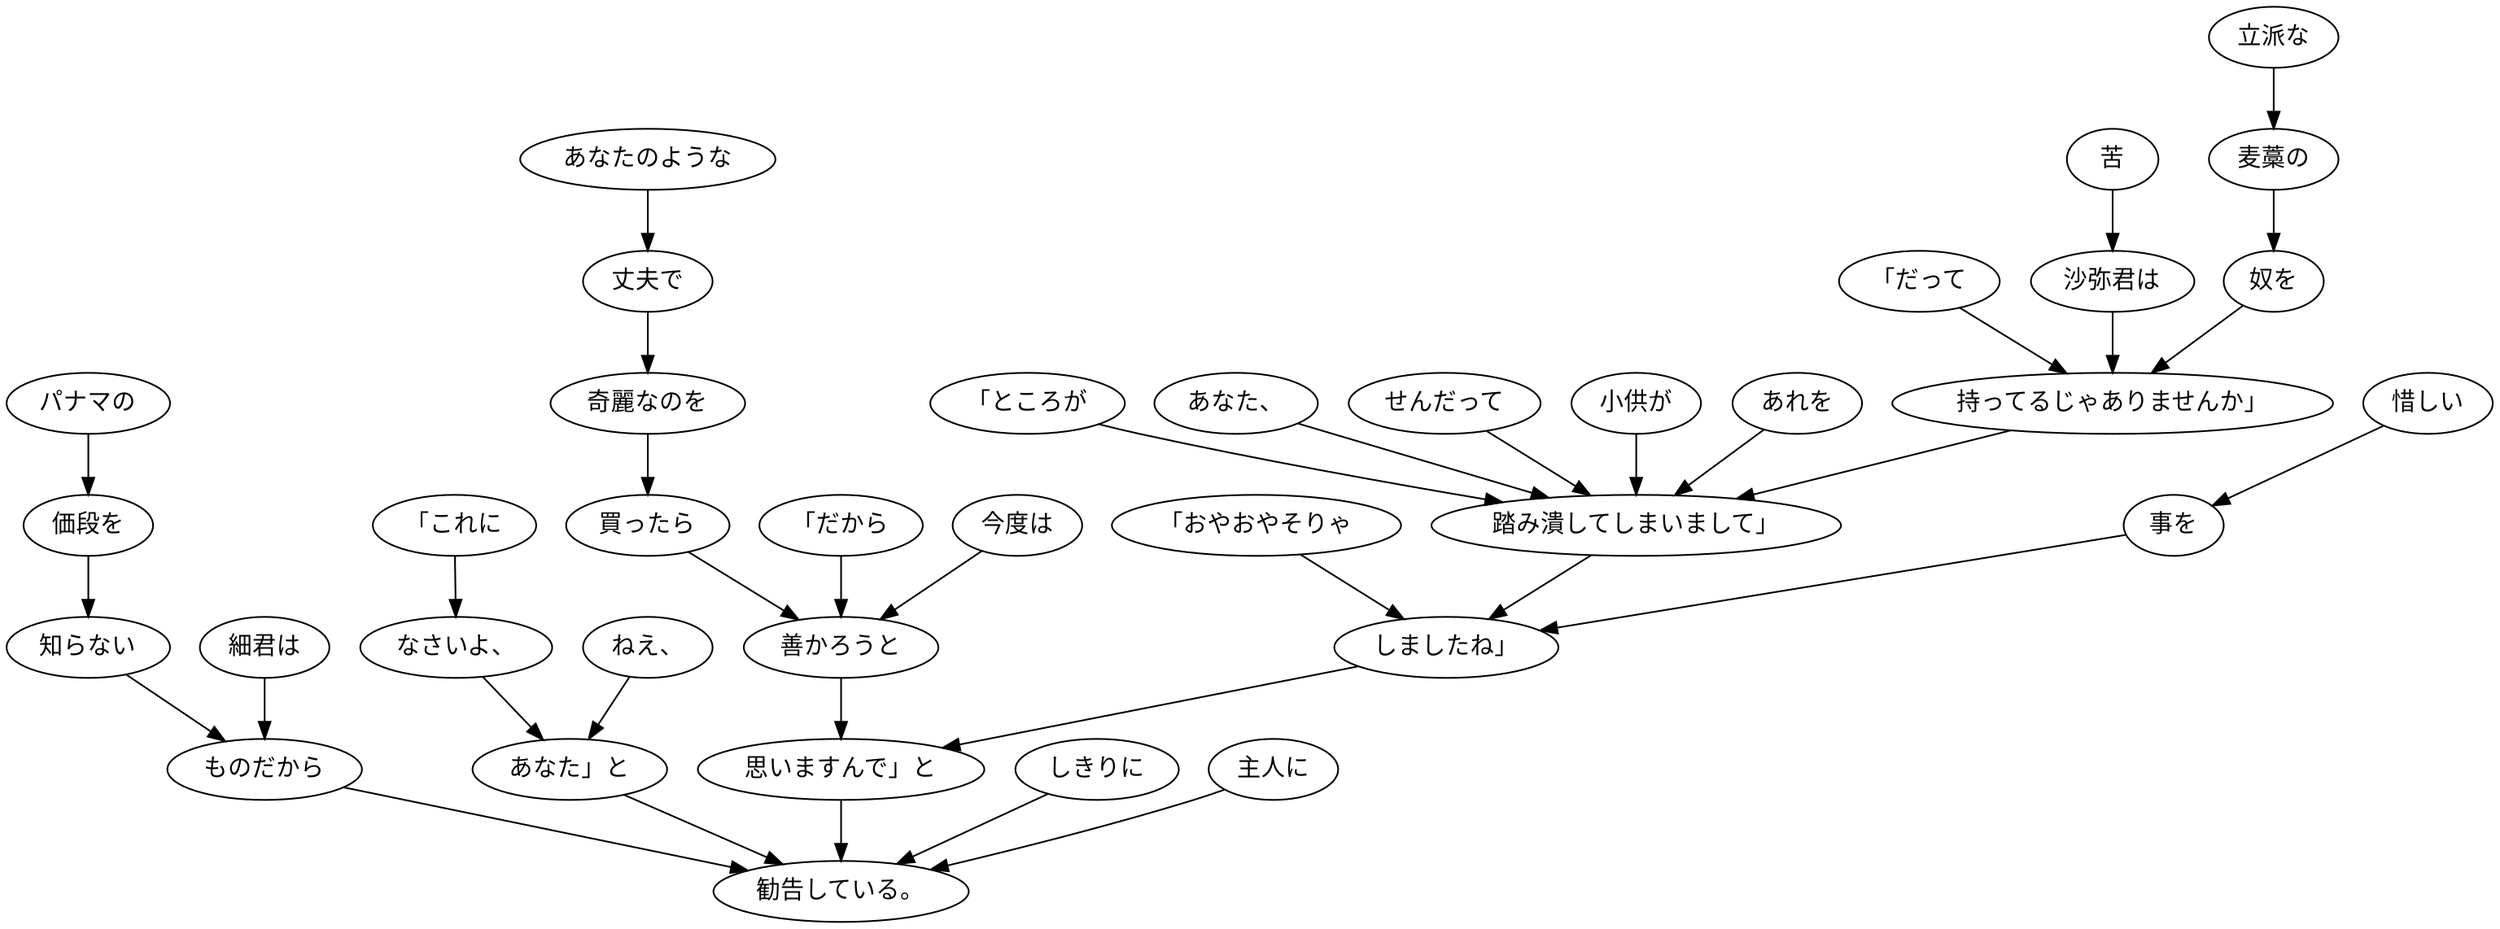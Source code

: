 digraph graph3478 {
	node0 [label="「だって"];
	node1 [label="苦"];
	node2 [label="沙弥君は"];
	node3 [label="立派な"];
	node4 [label="麦藁の"];
	node5 [label="奴を"];
	node6 [label="持ってるじゃありませんか」"];
	node7 [label="「ところが"];
	node8 [label="あなた、"];
	node9 [label="せんだって"];
	node10 [label="小供が"];
	node11 [label="あれを"];
	node12 [label="踏み潰してしまいまして」"];
	node13 [label="「おやおやそりゃ"];
	node14 [label="惜しい"];
	node15 [label="事を"];
	node16 [label="しましたね」"];
	node17 [label="「だから"];
	node18 [label="今度は"];
	node19 [label="あなたのような"];
	node20 [label="丈夫で"];
	node21 [label="奇麗なのを"];
	node22 [label="買ったら"];
	node23 [label="善かろうと"];
	node24 [label="思いますんで」と"];
	node25 [label="細君は"];
	node26 [label="パナマの"];
	node27 [label="価段を"];
	node28 [label="知らない"];
	node29 [label="ものだから"];
	node30 [label="「これに"];
	node31 [label="なさいよ、"];
	node32 [label="ねえ、"];
	node33 [label="あなた」と"];
	node34 [label="しきりに"];
	node35 [label="主人に"];
	node36 [label="勧告している。"];
	node0 -> node6;
	node1 -> node2;
	node2 -> node6;
	node3 -> node4;
	node4 -> node5;
	node5 -> node6;
	node6 -> node12;
	node7 -> node12;
	node8 -> node12;
	node9 -> node12;
	node10 -> node12;
	node11 -> node12;
	node12 -> node16;
	node13 -> node16;
	node14 -> node15;
	node15 -> node16;
	node16 -> node24;
	node17 -> node23;
	node18 -> node23;
	node19 -> node20;
	node20 -> node21;
	node21 -> node22;
	node22 -> node23;
	node23 -> node24;
	node24 -> node36;
	node25 -> node29;
	node26 -> node27;
	node27 -> node28;
	node28 -> node29;
	node29 -> node36;
	node30 -> node31;
	node31 -> node33;
	node32 -> node33;
	node33 -> node36;
	node34 -> node36;
	node35 -> node36;
}
